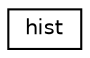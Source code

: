 digraph G
{
  edge [fontname="Helvetica",fontsize="10",labelfontname="Helvetica",labelfontsize="10"];
  node [fontname="Helvetica",fontsize="10",shape=record];
  rankdir=LR;
  Node1 [label="hist",height=0.2,width=0.4,color="black", fillcolor="white", style="filled",URL="$classhist.html"];
}

